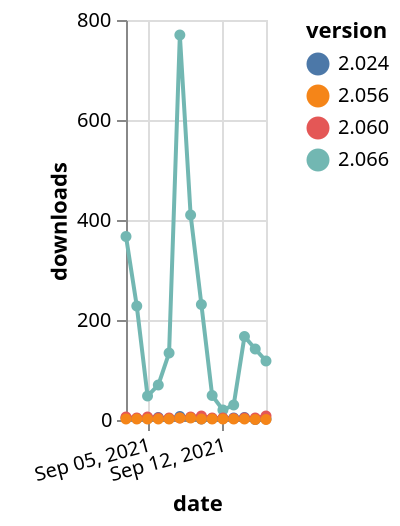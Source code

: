 {"$schema": "https://vega.github.io/schema/vega-lite/v5.json", "description": "A simple bar chart with embedded data.", "data": {"values": [{"date": "2021-09-03", "total": 31764, "delta": 4, "version": "2.024"}, {"date": "2021-09-04", "total": 31767, "delta": 3, "version": "2.024"}, {"date": "2021-09-05", "total": 31770, "delta": 3, "version": "2.024"}, {"date": "2021-09-06", "total": 31775, "delta": 5, "version": "2.024"}, {"date": "2021-09-07", "total": 31778, "delta": 3, "version": "2.024"}, {"date": "2021-09-08", "total": 31785, "delta": 7, "version": "2.024"}, {"date": "2021-09-09", "total": 31790, "delta": 5, "version": "2.024"}, {"date": "2021-09-10", "total": 31792, "delta": 2, "version": "2.024"}, {"date": "2021-09-11", "total": 31795, "delta": 3, "version": "2.024"}, {"date": "2021-09-12", "total": 31798, "delta": 3, "version": "2.024"}, {"date": "2021-09-13", "total": 31802, "delta": 4, "version": "2.024"}, {"date": "2021-09-14", "total": 31807, "delta": 5, "version": "2.024"}, {"date": "2021-09-15", "total": 31808, "delta": 1, "version": "2.024"}, {"date": "2021-09-16", "total": 31810, "delta": 2, "version": "2.024"}, {"date": "2021-09-03", "total": 123208, "delta": 367, "version": "2.066"}, {"date": "2021-09-04", "total": 123436, "delta": 228, "version": "2.066"}, {"date": "2021-09-05", "total": 123484, "delta": 48, "version": "2.066"}, {"date": "2021-09-06", "total": 123554, "delta": 70, "version": "2.066"}, {"date": "2021-09-07", "total": 123688, "delta": 134, "version": "2.066"}, {"date": "2021-09-08", "total": 124458, "delta": 770, "version": "2.066"}, {"date": "2021-09-09", "total": 124868, "delta": 410, "version": "2.066"}, {"date": "2021-09-10", "total": 125099, "delta": 231, "version": "2.066"}, {"date": "2021-09-11", "total": 125148, "delta": 49, "version": "2.066"}, {"date": "2021-09-12", "total": 125168, "delta": 20, "version": "2.066"}, {"date": "2021-09-13", "total": 125198, "delta": 30, "version": "2.066"}, {"date": "2021-09-14", "total": 125365, "delta": 167, "version": "2.066"}, {"date": "2021-09-15", "total": 125507, "delta": 142, "version": "2.066"}, {"date": "2021-09-16", "total": 125625, "delta": 118, "version": "2.066"}, {"date": "2021-09-03", "total": 14079, "delta": 6, "version": "2.060"}, {"date": "2021-09-04", "total": 14083, "delta": 4, "version": "2.060"}, {"date": "2021-09-05", "total": 14089, "delta": 6, "version": "2.060"}, {"date": "2021-09-06", "total": 14093, "delta": 4, "version": "2.060"}, {"date": "2021-09-07", "total": 14097, "delta": 4, "version": "2.060"}, {"date": "2021-09-08", "total": 14101, "delta": 4, "version": "2.060"}, {"date": "2021-09-09", "total": 14107, "delta": 6, "version": "2.060"}, {"date": "2021-09-10", "total": 14115, "delta": 8, "version": "2.060"}, {"date": "2021-09-11", "total": 14119, "delta": 4, "version": "2.060"}, {"date": "2021-09-12", "total": 14123, "delta": 4, "version": "2.060"}, {"date": "2021-09-13", "total": 14126, "delta": 3, "version": "2.060"}, {"date": "2021-09-14", "total": 14130, "delta": 4, "version": "2.060"}, {"date": "2021-09-15", "total": 14134, "delta": 4, "version": "2.060"}, {"date": "2021-09-16", "total": 14142, "delta": 8, "version": "2.060"}, {"date": "2021-09-03", "total": 9051, "delta": 2, "version": "2.056"}, {"date": "2021-09-04", "total": 9053, "delta": 2, "version": "2.056"}, {"date": "2021-09-05", "total": 9055, "delta": 2, "version": "2.056"}, {"date": "2021-09-06", "total": 9057, "delta": 2, "version": "2.056"}, {"date": "2021-09-07", "total": 9059, "delta": 2, "version": "2.056"}, {"date": "2021-09-08", "total": 9063, "delta": 4, "version": "2.056"}, {"date": "2021-09-09", "total": 9067, "delta": 4, "version": "2.056"}, {"date": "2021-09-10", "total": 9069, "delta": 2, "version": "2.056"}, {"date": "2021-09-11", "total": 9071, "delta": 2, "version": "2.056"}, {"date": "2021-09-12", "total": 9073, "delta": 2, "version": "2.056"}, {"date": "2021-09-13", "total": 9075, "delta": 2, "version": "2.056"}, {"date": "2021-09-14", "total": 9077, "delta": 2, "version": "2.056"}, {"date": "2021-09-15", "total": 9078, "delta": 1, "version": "2.056"}, {"date": "2021-09-16", "total": 9079, "delta": 1, "version": "2.056"}]}, "width": "container", "mark": {"type": "line", "point": {"filled": true}}, "encoding": {"x": {"field": "date", "type": "temporal", "timeUnit": "yearmonthdate", "title": "date", "axis": {"labelAngle": -15}}, "y": {"field": "delta", "type": "quantitative", "title": "downloads"}, "color": {"field": "version", "type": "nominal"}, "tooltip": {"field": "delta"}}}